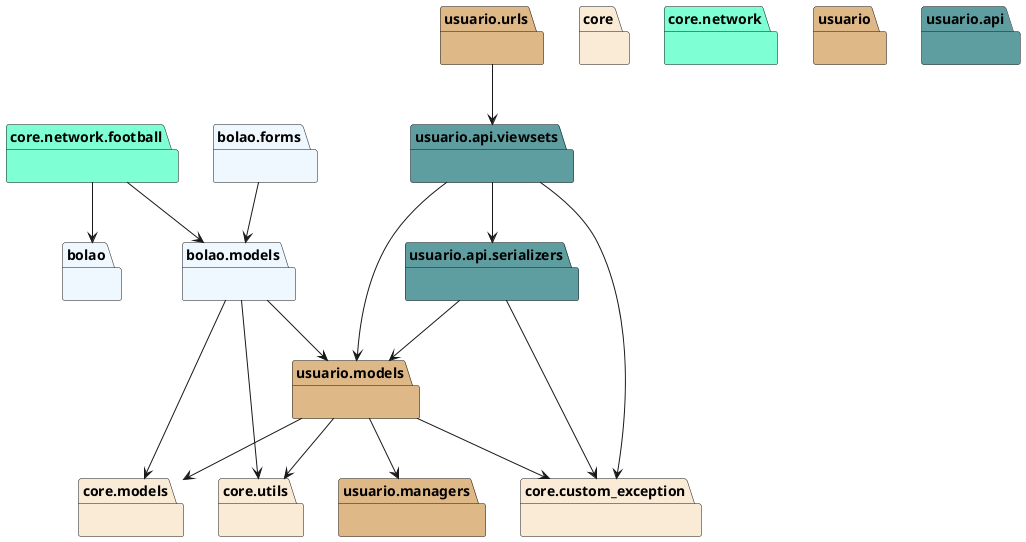 @startuml packages
set namespaceSeparator none
package "bolao" as bolao #aliceblue {
}
package "bolao.forms" as bolao.forms #aliceblue {
}
package "bolao.models" as bolao.models #aliceblue {
}
package "core" as core #antiquewhite {
}
package "core.custom_exception" as core.custom_exception #antiquewhite {
}
package "core.models" as core.models #antiquewhite {
}
package "core.network" as core.network #aquamarine {
}
package "core.network.football" as core.network.football #aquamarine {
}
package "core.utils" as core.utils #antiquewhite {
}
package "usuario" as usuario #burlywood {
}
package "usuario.api" as usuario.api #cadetblue {
}
package "usuario.api.serializers" as usuario.api.serializers #cadetblue {
}
package "usuario.api.viewsets" as usuario.api.viewsets #cadetblue {
}
package "usuario.managers" as usuario.managers #burlywood {
}
package "usuario.models" as usuario.models #burlywood {
}
package "usuario.urls" as usuario.urls #burlywood {
}
bolao.forms --> bolao.models
bolao.models --> core.models
bolao.models --> core.utils
bolao.models --> usuario.models
core.network.football --> bolao
core.network.football --> bolao.models
usuario.api.serializers --> core.custom_exception
usuario.api.serializers --> usuario.models
usuario.api.viewsets --> core.custom_exception
usuario.api.viewsets --> usuario.api.serializers
usuario.api.viewsets --> usuario.models
usuario.models --> core.custom_exception
usuario.models --> core.models
usuario.models --> core.utils
usuario.models --> usuario.managers
usuario.urls --> usuario.api.viewsets
@enduml
